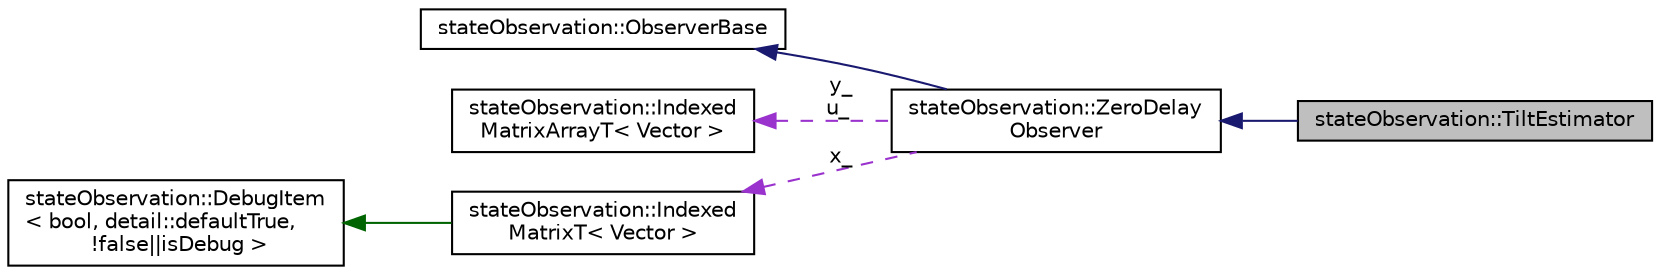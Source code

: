 digraph "stateObservation::TiltEstimator"
{
 // LATEX_PDF_SIZE
  edge [fontname="Helvetica",fontsize="10",labelfontname="Helvetica",labelfontsize="10"];
  node [fontname="Helvetica",fontsize="10",shape=record];
  rankdir="LR";
  Node1 [label="stateObservation::TiltEstimator",height=0.2,width=0.4,color="black", fillcolor="grey75", style="filled", fontcolor="black",tooltip="Description is pending."];
  Node2 -> Node1 [dir="back",color="midnightblue",fontsize="10",style="solid",fontname="Helvetica"];
  Node2 [label="stateObservation::ZeroDelay\lObserver",height=0.2,width=0.4,color="black", fillcolor="white", style="filled",URL="$classstateObservation_1_1ZeroDelayObserver.html",tooltip="Defines the base class of online zero delay observers. Zero delay observers are the classical state o..."];
  Node3 -> Node2 [dir="back",color="midnightblue",fontsize="10",style="solid",fontname="Helvetica"];
  Node3 [label="stateObservation::ObserverBase",height=0.2,width=0.4,color="black", fillcolor="white", style="filled",URL="$classstateObservation_1_1ObserverBase.html",tooltip="The base class for observers. The observer is destinated to any dynamical system with a vector state ..."];
  Node4 -> Node2 [dir="back",color="darkorchid3",fontsize="10",style="dashed",label=" y_\nu_" ,fontname="Helvetica"];
  Node4 [label="stateObservation::Indexed\lMatrixArrayT\< Vector \>",height=0.2,width=0.4,color="black", fillcolor="white", style="filled",URL="$classstateObservation_1_1IndexedMatrixArrayT.html",tooltip=" "];
  Node5 -> Node2 [dir="back",color="darkorchid3",fontsize="10",style="dashed",label=" x_" ,fontname="Helvetica"];
  Node5 [label="stateObservation::Indexed\lMatrixT\< Vector \>",height=0.2,width=0.4,color="black", fillcolor="white", style="filled",URL="$classstateObservation_1_1IndexedMatrixT.html",tooltip=" "];
  Node6 -> Node5 [dir="back",color="darkgreen",fontsize="10",style="solid",fontname="Helvetica"];
  Node6 [label="stateObservation::DebugItem\l\< bool, detail::defaultTrue,\l !false\|\|isDebug \>",height=0.2,width=0.4,color="black", fillcolor="white", style="filled",URL="$classstateObservation_1_1DebugItem.html",tooltip=" "];
}
